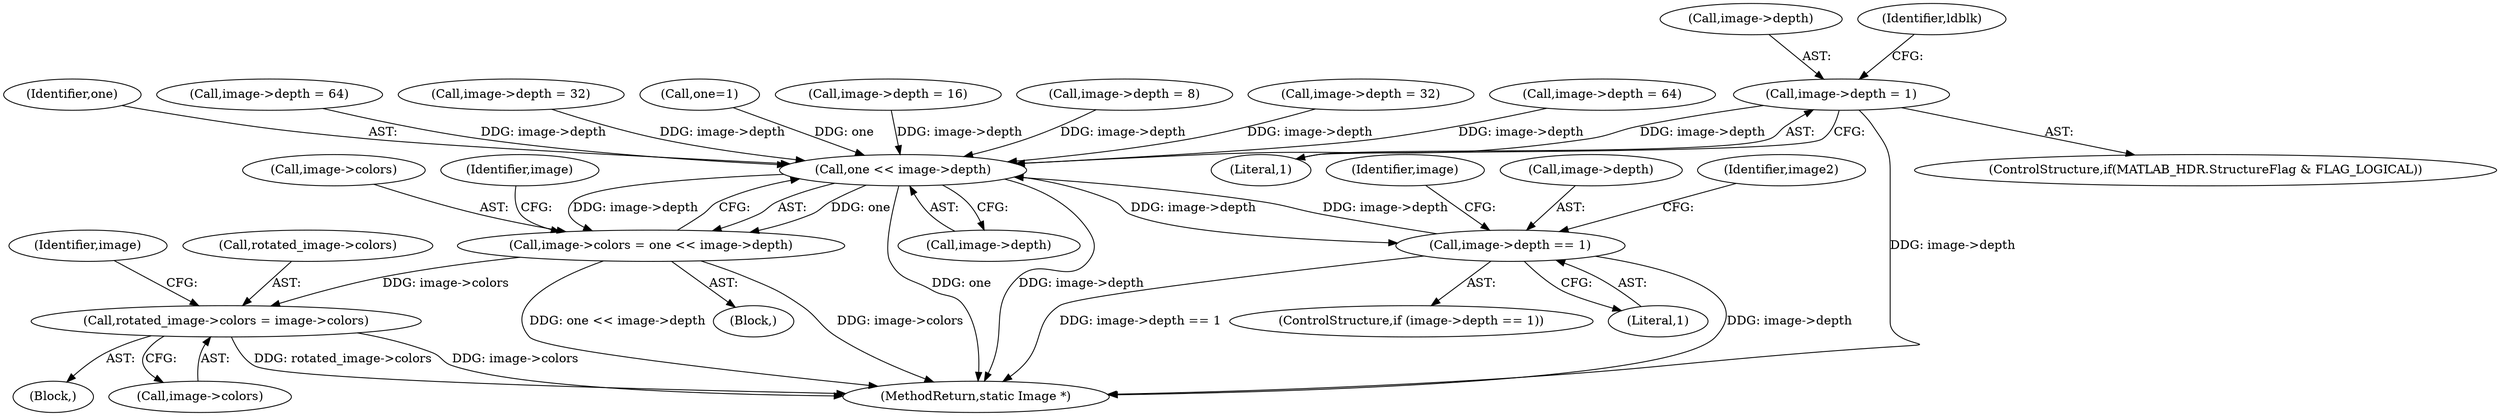 digraph "0_ImageMagick_04178de2247e353fc095846784b9a10fefdbf890@pointer" {
"1000880" [label="(Call,image->depth = 1)"];
"1001077" [label="(Call,one << image->depth)"];
"1001073" [label="(Call,image->colors = one << image->depth)"];
"1001671" [label="(Call,rotated_image->colors = image->colors)"];
"1001615" [label="(Call,image->depth == 1)"];
"1001622" [label="(Identifier,image)"];
"1001079" [label="(Call,image->depth)"];
"1000904" [label="(Call,image->depth = 16)"];
"1000886" [label="(Call,image->depth = 8)"];
"1001073" [label="(Call,image->colors = one << image->depth)"];
"1000924" [label="(Call,image->depth = 32)"];
"1000438" [label="(Block,)"];
"1001680" [label="(Identifier,image)"];
"1000881" [label="(Call,image->depth)"];
"1001675" [label="(Call,image->colors)"];
"1000944" [label="(Call,image->depth = 64)"];
"1000874" [label="(ControlStructure,if(MATLAB_HDR.StructureFlag & FLAG_LOGICAL))"];
"1001615" [label="(Call,image->depth == 1)"];
"1001077" [label="(Call,one << image->depth)"];
"1001672" [label="(Call,rotated_image->colors)"];
"1001644" [label="(Block,)"];
"1001671" [label="(Call,rotated_image->colors = image->colors)"];
"1000880" [label="(Call,image->depth = 1)"];
"1001078" [label="(Identifier,one)"];
"1000995" [label="(Call,image->depth = 64)"];
"1000892" [label="(Identifier,ldblk)"];
"1000963" [label="(Call,image->depth = 32)"];
"1001616" [label="(Call,image->depth)"];
"1001619" [label="(Literal,1)"];
"1001627" [label="(Identifier,image2)"];
"1001614" [label="(ControlStructure,if (image->depth == 1))"];
"1001086" [label="(Identifier,image)"];
"1000884" [label="(Literal,1)"];
"1001070" [label="(Call,one=1)"];
"1001984" [label="(MethodReturn,static Image *)"];
"1001074" [label="(Call,image->colors)"];
"1000880" -> "1000874"  [label="AST: "];
"1000880" -> "1000884"  [label="CFG: "];
"1000881" -> "1000880"  [label="AST: "];
"1000884" -> "1000880"  [label="AST: "];
"1000892" -> "1000880"  [label="CFG: "];
"1000880" -> "1001984"  [label="DDG: image->depth"];
"1000880" -> "1001077"  [label="DDG: image->depth"];
"1001077" -> "1001073"  [label="AST: "];
"1001077" -> "1001079"  [label="CFG: "];
"1001078" -> "1001077"  [label="AST: "];
"1001079" -> "1001077"  [label="AST: "];
"1001073" -> "1001077"  [label="CFG: "];
"1001077" -> "1001984"  [label="DDG: one"];
"1001077" -> "1001984"  [label="DDG: image->depth"];
"1001077" -> "1001073"  [label="DDG: one"];
"1001077" -> "1001073"  [label="DDG: image->depth"];
"1001070" -> "1001077"  [label="DDG: one"];
"1000995" -> "1001077"  [label="DDG: image->depth"];
"1000904" -> "1001077"  [label="DDG: image->depth"];
"1000963" -> "1001077"  [label="DDG: image->depth"];
"1000924" -> "1001077"  [label="DDG: image->depth"];
"1000886" -> "1001077"  [label="DDG: image->depth"];
"1001615" -> "1001077"  [label="DDG: image->depth"];
"1000944" -> "1001077"  [label="DDG: image->depth"];
"1001077" -> "1001615"  [label="DDG: image->depth"];
"1001073" -> "1000438"  [label="AST: "];
"1001074" -> "1001073"  [label="AST: "];
"1001086" -> "1001073"  [label="CFG: "];
"1001073" -> "1001984"  [label="DDG: image->colors"];
"1001073" -> "1001984"  [label="DDG: one << image->depth"];
"1001073" -> "1001671"  [label="DDG: image->colors"];
"1001671" -> "1001644"  [label="AST: "];
"1001671" -> "1001675"  [label="CFG: "];
"1001672" -> "1001671"  [label="AST: "];
"1001675" -> "1001671"  [label="AST: "];
"1001680" -> "1001671"  [label="CFG: "];
"1001671" -> "1001984"  [label="DDG: rotated_image->colors"];
"1001671" -> "1001984"  [label="DDG: image->colors"];
"1001615" -> "1001614"  [label="AST: "];
"1001615" -> "1001619"  [label="CFG: "];
"1001616" -> "1001615"  [label="AST: "];
"1001619" -> "1001615"  [label="AST: "];
"1001622" -> "1001615"  [label="CFG: "];
"1001627" -> "1001615"  [label="CFG: "];
"1001615" -> "1001984"  [label="DDG: image->depth == 1"];
"1001615" -> "1001984"  [label="DDG: image->depth"];
}
